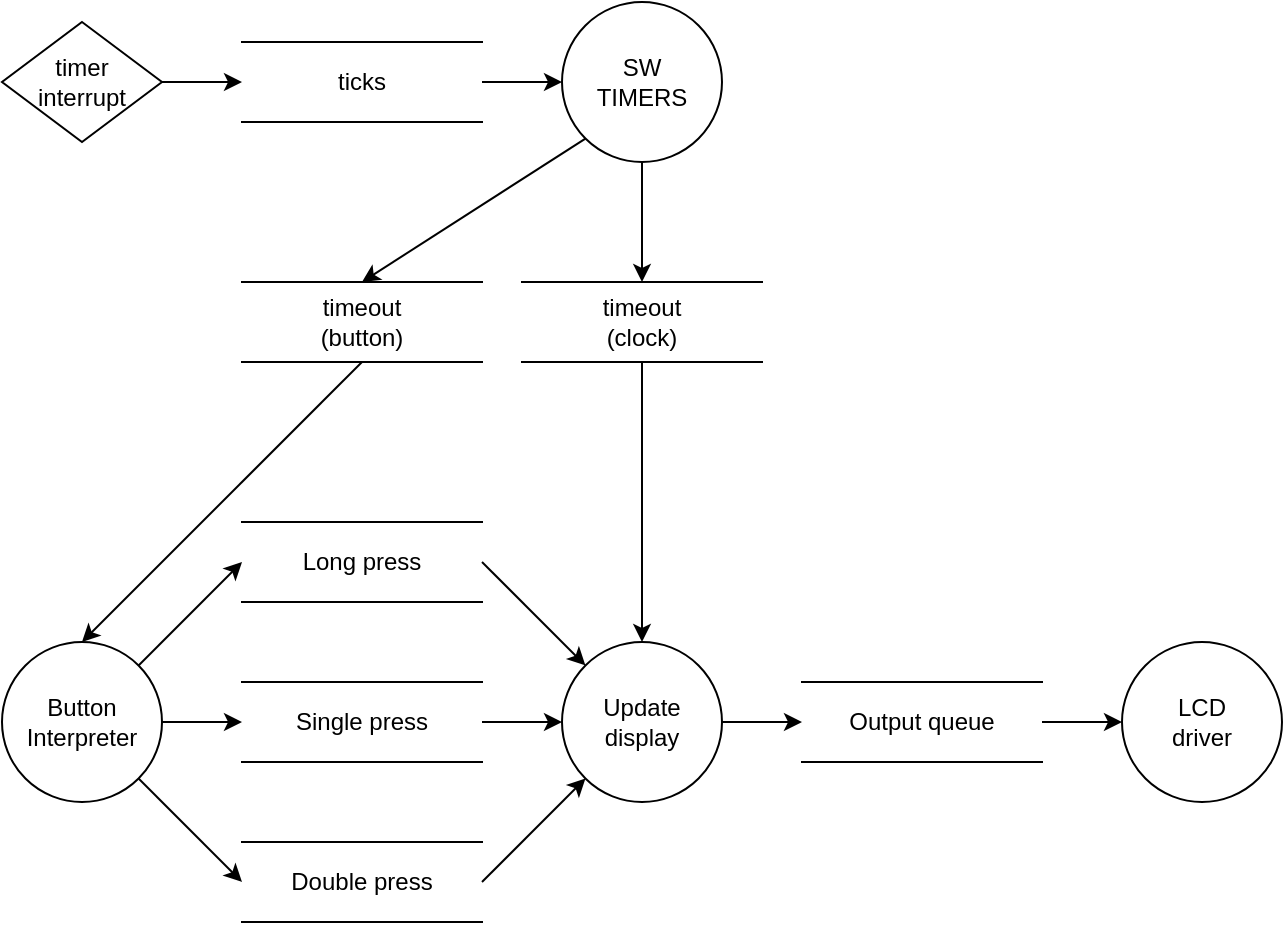 <mxfile version="20.8.10" type="device"><diagram name="Page-1" id="vLOpG_3ITQt6M3RjK4JJ"><mxGraphModel dx="900" dy="1228" grid="0" gridSize="10" guides="1" tooltips="1" connect="1" arrows="1" fold="1" page="0" pageScale="1" pageWidth="1169" pageHeight="827" math="0" shadow="0"><root><mxCell id="0"/><mxCell id="1" parent="0"/><mxCell id="HsFR8wc3MiMYkIuvasvD-11" style="edgeStyle=orthogonalEdgeStyle;rounded=0;orthogonalLoop=1;jettySize=auto;html=1;exitX=1;exitY=0.5;exitDx=0;exitDy=0;entryX=0;entryY=0.5;entryDx=0;entryDy=0;" parent="1" source="HsFR8wc3MiMYkIuvasvD-8" target="HsFR8wc3MiMYkIuvasvD-9" edge="1"><mxGeometry relative="1" as="geometry"/></mxCell><mxCell id="HsFR8wc3MiMYkIuvasvD-8" value="timer&lt;br&gt;interrupt" style="rhombus;whiteSpace=wrap;html=1;" parent="1" vertex="1"><mxGeometry x="240" y="-70" width="80" height="60" as="geometry"/></mxCell><mxCell id="HsFR8wc3MiMYkIuvasvD-12" style="edgeStyle=orthogonalEdgeStyle;rounded=0;orthogonalLoop=1;jettySize=auto;html=1;exitX=1;exitY=0.5;exitDx=0;exitDy=0;entryX=0;entryY=0.5;entryDx=0;entryDy=0;" parent="1" source="HsFR8wc3MiMYkIuvasvD-9" target="HsFR8wc3MiMYkIuvasvD-10" edge="1"><mxGeometry relative="1" as="geometry"/></mxCell><mxCell id="HsFR8wc3MiMYkIuvasvD-9" value="ticks" style="shape=partialRectangle;whiteSpace=wrap;html=1;left=0;right=0;fillColor=none;" parent="1" vertex="1"><mxGeometry x="360" y="-60" width="120" height="40" as="geometry"/></mxCell><mxCell id="HsFR8wc3MiMYkIuvasvD-14" style="edgeStyle=orthogonalEdgeStyle;rounded=0;orthogonalLoop=1;jettySize=auto;html=1;exitX=0.5;exitY=1;exitDx=0;exitDy=0;entryX=0.5;entryY=0;entryDx=0;entryDy=0;" parent="1" source="HsFR8wc3MiMYkIuvasvD-10" target="HsFR8wc3MiMYkIuvasvD-13" edge="1"><mxGeometry relative="1" as="geometry"/></mxCell><mxCell id="HsFR8wc3MiMYkIuvasvD-16" style="rounded=0;orthogonalLoop=1;jettySize=auto;html=1;exitX=0;exitY=1;exitDx=0;exitDy=0;entryX=0.5;entryY=0;entryDx=0;entryDy=0;" parent="1" source="HsFR8wc3MiMYkIuvasvD-10" target="HsFR8wc3MiMYkIuvasvD-15" edge="1"><mxGeometry relative="1" as="geometry"/></mxCell><mxCell id="HsFR8wc3MiMYkIuvasvD-10" value="SW&lt;br&gt;TIMERS" style="ellipse;whiteSpace=wrap;html=1;aspect=fixed;" parent="1" vertex="1"><mxGeometry x="520" y="-80" width="80" height="80" as="geometry"/></mxCell><mxCell id="HsFR8wc3MiMYkIuvasvD-18" style="edgeStyle=none;rounded=0;orthogonalLoop=1;jettySize=auto;html=1;exitX=0.5;exitY=1;exitDx=0;exitDy=0;entryX=0.5;entryY=0;entryDx=0;entryDy=0;" parent="1" source="HsFR8wc3MiMYkIuvasvD-13" target="HsFR8wc3MiMYkIuvasvD-40" edge="1"><mxGeometry relative="1" as="geometry"><mxPoint x="560" y="160" as="targetPoint"/></mxGeometry></mxCell><mxCell id="HsFR8wc3MiMYkIuvasvD-13" value="timeout&lt;br&gt;(clock)" style="shape=partialRectangle;whiteSpace=wrap;html=1;left=0;right=0;fillColor=none;" parent="1" vertex="1"><mxGeometry x="500" y="60" width="120" height="40" as="geometry"/></mxCell><mxCell id="HsFR8wc3MiMYkIuvasvD-20" style="edgeStyle=none;rounded=0;orthogonalLoop=1;jettySize=auto;html=1;exitX=0.5;exitY=1;exitDx=0;exitDy=0;entryX=0.5;entryY=0;entryDx=0;entryDy=0;" parent="1" source="HsFR8wc3MiMYkIuvasvD-15" target="HsFR8wc3MiMYkIuvasvD-19" edge="1"><mxGeometry relative="1" as="geometry"/></mxCell><mxCell id="HsFR8wc3MiMYkIuvasvD-15" value="timeout&lt;br&gt;(button)" style="shape=partialRectangle;whiteSpace=wrap;html=1;left=0;right=0;fillColor=none;" parent="1" vertex="1"><mxGeometry x="360" y="60" width="120" height="40" as="geometry"/></mxCell><mxCell id="4J2gg9j9PTLaPCCTi8c3-11" style="edgeStyle=none;rounded=0;orthogonalLoop=1;jettySize=auto;html=1;exitX=1;exitY=0.5;exitDx=0;exitDy=0;entryX=0;entryY=0.5;entryDx=0;entryDy=0;" parent="1" source="HsFR8wc3MiMYkIuvasvD-19" target="HsFR8wc3MiMYkIuvasvD-44" edge="1"><mxGeometry relative="1" as="geometry"/></mxCell><mxCell id="4J2gg9j9PTLaPCCTi8c3-12" style="edgeStyle=none;rounded=0;orthogonalLoop=1;jettySize=auto;html=1;exitX=1;exitY=1;exitDx=0;exitDy=0;entryX=0;entryY=0.5;entryDx=0;entryDy=0;" parent="1" source="HsFR8wc3MiMYkIuvasvD-19" edge="1"><mxGeometry relative="1" as="geometry"><mxPoint x="360" y="360" as="targetPoint"/></mxGeometry></mxCell><mxCell id="4J2gg9j9PTLaPCCTi8c3-15" style="edgeStyle=none;rounded=0;orthogonalLoop=1;jettySize=auto;html=1;exitX=1;exitY=0;exitDx=0;exitDy=0;entryX=0;entryY=0.5;entryDx=0;entryDy=0;" parent="1" source="HsFR8wc3MiMYkIuvasvD-19" target="4J2gg9j9PTLaPCCTi8c3-14" edge="1"><mxGeometry relative="1" as="geometry"/></mxCell><mxCell id="HsFR8wc3MiMYkIuvasvD-19" value="Button&lt;br&gt;Interpreter" style="ellipse;whiteSpace=wrap;html=1;aspect=fixed;" parent="1" vertex="1"><mxGeometry x="240" y="240" width="80" height="80" as="geometry"/></mxCell><mxCell id="819CNnc7hKVuCoK6-Iuo-3" style="edgeStyle=orthogonalEdgeStyle;rounded=0;orthogonalLoop=1;jettySize=auto;html=1;exitX=1;exitY=0.5;exitDx=0;exitDy=0;entryX=0;entryY=0.5;entryDx=0;entryDy=0;" parent="1" source="HsFR8wc3MiMYkIuvasvD-40" target="819CNnc7hKVuCoK6-Iuo-2" edge="1"><mxGeometry relative="1" as="geometry"/></mxCell><mxCell id="HsFR8wc3MiMYkIuvasvD-40" value="Update&lt;br&gt;display" style="ellipse;whiteSpace=wrap;html=1;aspect=fixed;" parent="1" vertex="1"><mxGeometry x="520" y="240" width="80" height="80" as="geometry"/></mxCell><mxCell id="4J2gg9j9PTLaPCCTi8c3-5" style="edgeStyle=none;rounded=0;orthogonalLoop=1;jettySize=auto;html=1;exitX=1;exitY=0.5;exitDx=0;exitDy=0;entryX=0;entryY=0.5;entryDx=0;entryDy=0;" parent="1" source="HsFR8wc3MiMYkIuvasvD-44" target="HsFR8wc3MiMYkIuvasvD-40" edge="1"><mxGeometry relative="1" as="geometry"><mxPoint x="531.716" y="331.716" as="targetPoint"/></mxGeometry></mxCell><mxCell id="HsFR8wc3MiMYkIuvasvD-44" value="Single press" style="shape=partialRectangle;whiteSpace=wrap;html=1;left=0;right=0;fillColor=none;" parent="1" vertex="1"><mxGeometry x="360" y="260" width="120" height="40" as="geometry"/></mxCell><mxCell id="4J2gg9j9PTLaPCCTi8c3-6" style="edgeStyle=none;rounded=0;orthogonalLoop=1;jettySize=auto;html=1;exitX=1;exitY=0.5;exitDx=0;exitDy=0;entryX=0;entryY=1;entryDx=0;entryDy=0;" parent="1" target="HsFR8wc3MiMYkIuvasvD-40" edge="1"><mxGeometry relative="1" as="geometry"><mxPoint x="480" y="360" as="sourcePoint"/><mxPoint x="520" y="360" as="targetPoint"/></mxGeometry></mxCell><mxCell id="4J2gg9j9PTLaPCCTi8c3-16" style="edgeStyle=none;rounded=0;orthogonalLoop=1;jettySize=auto;html=1;exitX=1;exitY=0.5;exitDx=0;exitDy=0;entryX=0;entryY=0;entryDx=0;entryDy=0;" parent="1" source="4J2gg9j9PTLaPCCTi8c3-14" target="HsFR8wc3MiMYkIuvasvD-40" edge="1"><mxGeometry relative="1" as="geometry"><mxPoint x="520" y="200" as="targetPoint"/></mxGeometry></mxCell><mxCell id="4J2gg9j9PTLaPCCTi8c3-14" value="Long press" style="shape=partialRectangle;whiteSpace=wrap;html=1;left=0;right=0;fillColor=none;" parent="1" vertex="1"><mxGeometry x="360" y="180" width="120" height="40" as="geometry"/></mxCell><mxCell id="819CNnc7hKVuCoK6-Iuo-1" value="Double press" style="shape=partialRectangle;whiteSpace=wrap;html=1;left=0;right=0;fillColor=none;" parent="1" vertex="1"><mxGeometry x="360" y="340" width="120" height="40" as="geometry"/></mxCell><mxCell id="819CNnc7hKVuCoK6-Iuo-5" style="edgeStyle=orthogonalEdgeStyle;rounded=0;orthogonalLoop=1;jettySize=auto;html=1;exitX=1;exitY=0.5;exitDx=0;exitDy=0;entryX=0;entryY=0.5;entryDx=0;entryDy=0;" parent="1" source="819CNnc7hKVuCoK6-Iuo-2" target="819CNnc7hKVuCoK6-Iuo-4" edge="1"><mxGeometry relative="1" as="geometry"/></mxCell><mxCell id="819CNnc7hKVuCoK6-Iuo-2" value="Output queue" style="shape=partialRectangle;whiteSpace=wrap;html=1;left=0;right=0;fillColor=none;" parent="1" vertex="1"><mxGeometry x="640" y="260" width="120" height="40" as="geometry"/></mxCell><mxCell id="819CNnc7hKVuCoK6-Iuo-4" value="LCD&lt;br&gt;driver" style="ellipse;whiteSpace=wrap;html=1;aspect=fixed;" parent="1" vertex="1"><mxGeometry x="800" y="240" width="80" height="80" as="geometry"/></mxCell></root></mxGraphModel></diagram></mxfile>